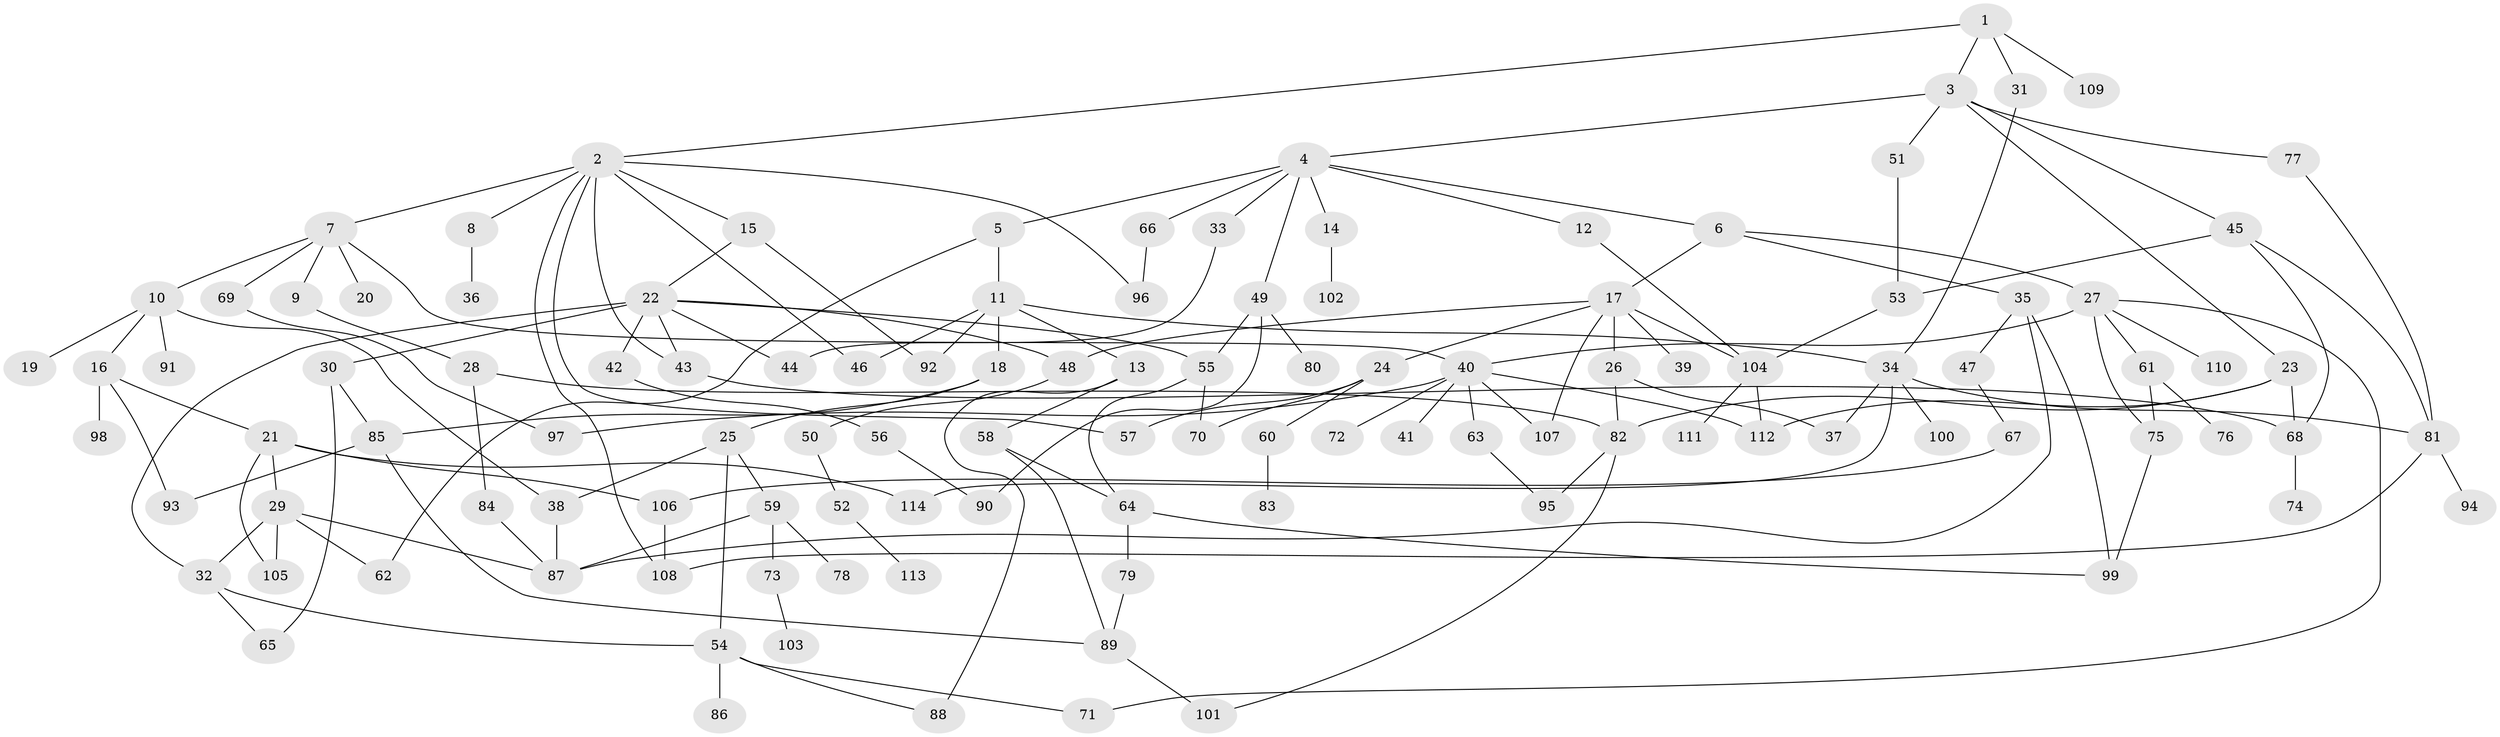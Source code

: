 // coarse degree distribution, {4: 0.09876543209876543, 10: 0.012345679012345678, 8: 0.037037037037037035, 3: 0.12345679012345678, 9: 0.037037037037037035, 1: 0.2716049382716049, 6: 0.04938271604938271, 2: 0.25925925925925924, 7: 0.024691358024691357, 5: 0.08641975308641975}
// Generated by graph-tools (version 1.1) at 2025/41/03/06/25 10:41:30]
// undirected, 114 vertices, 165 edges
graph export_dot {
graph [start="1"]
  node [color=gray90,style=filled];
  1;
  2;
  3;
  4;
  5;
  6;
  7;
  8;
  9;
  10;
  11;
  12;
  13;
  14;
  15;
  16;
  17;
  18;
  19;
  20;
  21;
  22;
  23;
  24;
  25;
  26;
  27;
  28;
  29;
  30;
  31;
  32;
  33;
  34;
  35;
  36;
  37;
  38;
  39;
  40;
  41;
  42;
  43;
  44;
  45;
  46;
  47;
  48;
  49;
  50;
  51;
  52;
  53;
  54;
  55;
  56;
  57;
  58;
  59;
  60;
  61;
  62;
  63;
  64;
  65;
  66;
  67;
  68;
  69;
  70;
  71;
  72;
  73;
  74;
  75;
  76;
  77;
  78;
  79;
  80;
  81;
  82;
  83;
  84;
  85;
  86;
  87;
  88;
  89;
  90;
  91;
  92;
  93;
  94;
  95;
  96;
  97;
  98;
  99;
  100;
  101;
  102;
  103;
  104;
  105;
  106;
  107;
  108;
  109;
  110;
  111;
  112;
  113;
  114;
  1 -- 2;
  1 -- 3;
  1 -- 31;
  1 -- 109;
  2 -- 7;
  2 -- 8;
  2 -- 15;
  2 -- 46;
  2 -- 57;
  2 -- 96;
  2 -- 108;
  2 -- 43;
  3 -- 4;
  3 -- 23;
  3 -- 45;
  3 -- 51;
  3 -- 77;
  4 -- 5;
  4 -- 6;
  4 -- 12;
  4 -- 14;
  4 -- 33;
  4 -- 49;
  4 -- 66;
  5 -- 11;
  5 -- 62;
  6 -- 17;
  6 -- 27;
  6 -- 35;
  7 -- 9;
  7 -- 10;
  7 -- 20;
  7 -- 69;
  7 -- 40;
  8 -- 36;
  9 -- 28;
  10 -- 16;
  10 -- 19;
  10 -- 91;
  10 -- 38;
  11 -- 13;
  11 -- 18;
  11 -- 92;
  11 -- 46;
  11 -- 34;
  12 -- 104;
  13 -- 58;
  13 -- 88;
  14 -- 102;
  15 -- 22;
  15 -- 92;
  16 -- 21;
  16 -- 93;
  16 -- 98;
  17 -- 24;
  17 -- 26;
  17 -- 39;
  17 -- 48;
  17 -- 107;
  17 -- 104;
  18 -- 25;
  18 -- 85;
  21 -- 29;
  21 -- 106;
  21 -- 114;
  21 -- 105;
  22 -- 30;
  22 -- 32;
  22 -- 42;
  22 -- 43;
  22 -- 44;
  22 -- 48;
  22 -- 55;
  23 -- 68;
  23 -- 82;
  23 -- 112;
  24 -- 60;
  24 -- 70;
  24 -- 57;
  25 -- 38;
  25 -- 54;
  25 -- 59;
  26 -- 37;
  26 -- 82;
  27 -- 40;
  27 -- 61;
  27 -- 110;
  27 -- 71;
  27 -- 75;
  28 -- 84;
  28 -- 82;
  29 -- 62;
  29 -- 105;
  29 -- 87;
  29 -- 32;
  30 -- 65;
  30 -- 85;
  31 -- 34;
  32 -- 54;
  32 -- 65;
  33 -- 44;
  34 -- 100;
  34 -- 114;
  34 -- 37;
  34 -- 81;
  35 -- 47;
  35 -- 87;
  35 -- 99;
  38 -- 87;
  40 -- 41;
  40 -- 63;
  40 -- 72;
  40 -- 97;
  40 -- 107;
  40 -- 112;
  42 -- 56;
  43 -- 68;
  45 -- 81;
  45 -- 53;
  45 -- 68;
  47 -- 67;
  48 -- 50;
  49 -- 55;
  49 -- 80;
  49 -- 90;
  50 -- 52;
  51 -- 53;
  52 -- 113;
  53 -- 104;
  54 -- 71;
  54 -- 86;
  54 -- 88;
  55 -- 64;
  55 -- 70;
  56 -- 90;
  58 -- 64;
  58 -- 89;
  59 -- 73;
  59 -- 78;
  59 -- 87;
  60 -- 83;
  61 -- 75;
  61 -- 76;
  63 -- 95;
  64 -- 79;
  64 -- 99;
  66 -- 96;
  67 -- 106;
  68 -- 74;
  69 -- 97;
  73 -- 103;
  75 -- 99;
  77 -- 81;
  79 -- 89;
  81 -- 94;
  81 -- 108;
  82 -- 101;
  82 -- 95;
  84 -- 87;
  85 -- 93;
  85 -- 89;
  89 -- 101;
  104 -- 111;
  104 -- 112;
  106 -- 108;
}
